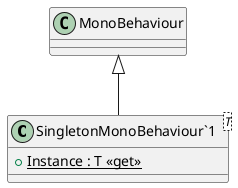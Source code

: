 @startuml
class "SingletonMonoBehaviour`1"<T> {
    + {static} Instance : T <<get>>
}
MonoBehaviour <|-- "SingletonMonoBehaviour`1"
@enduml
